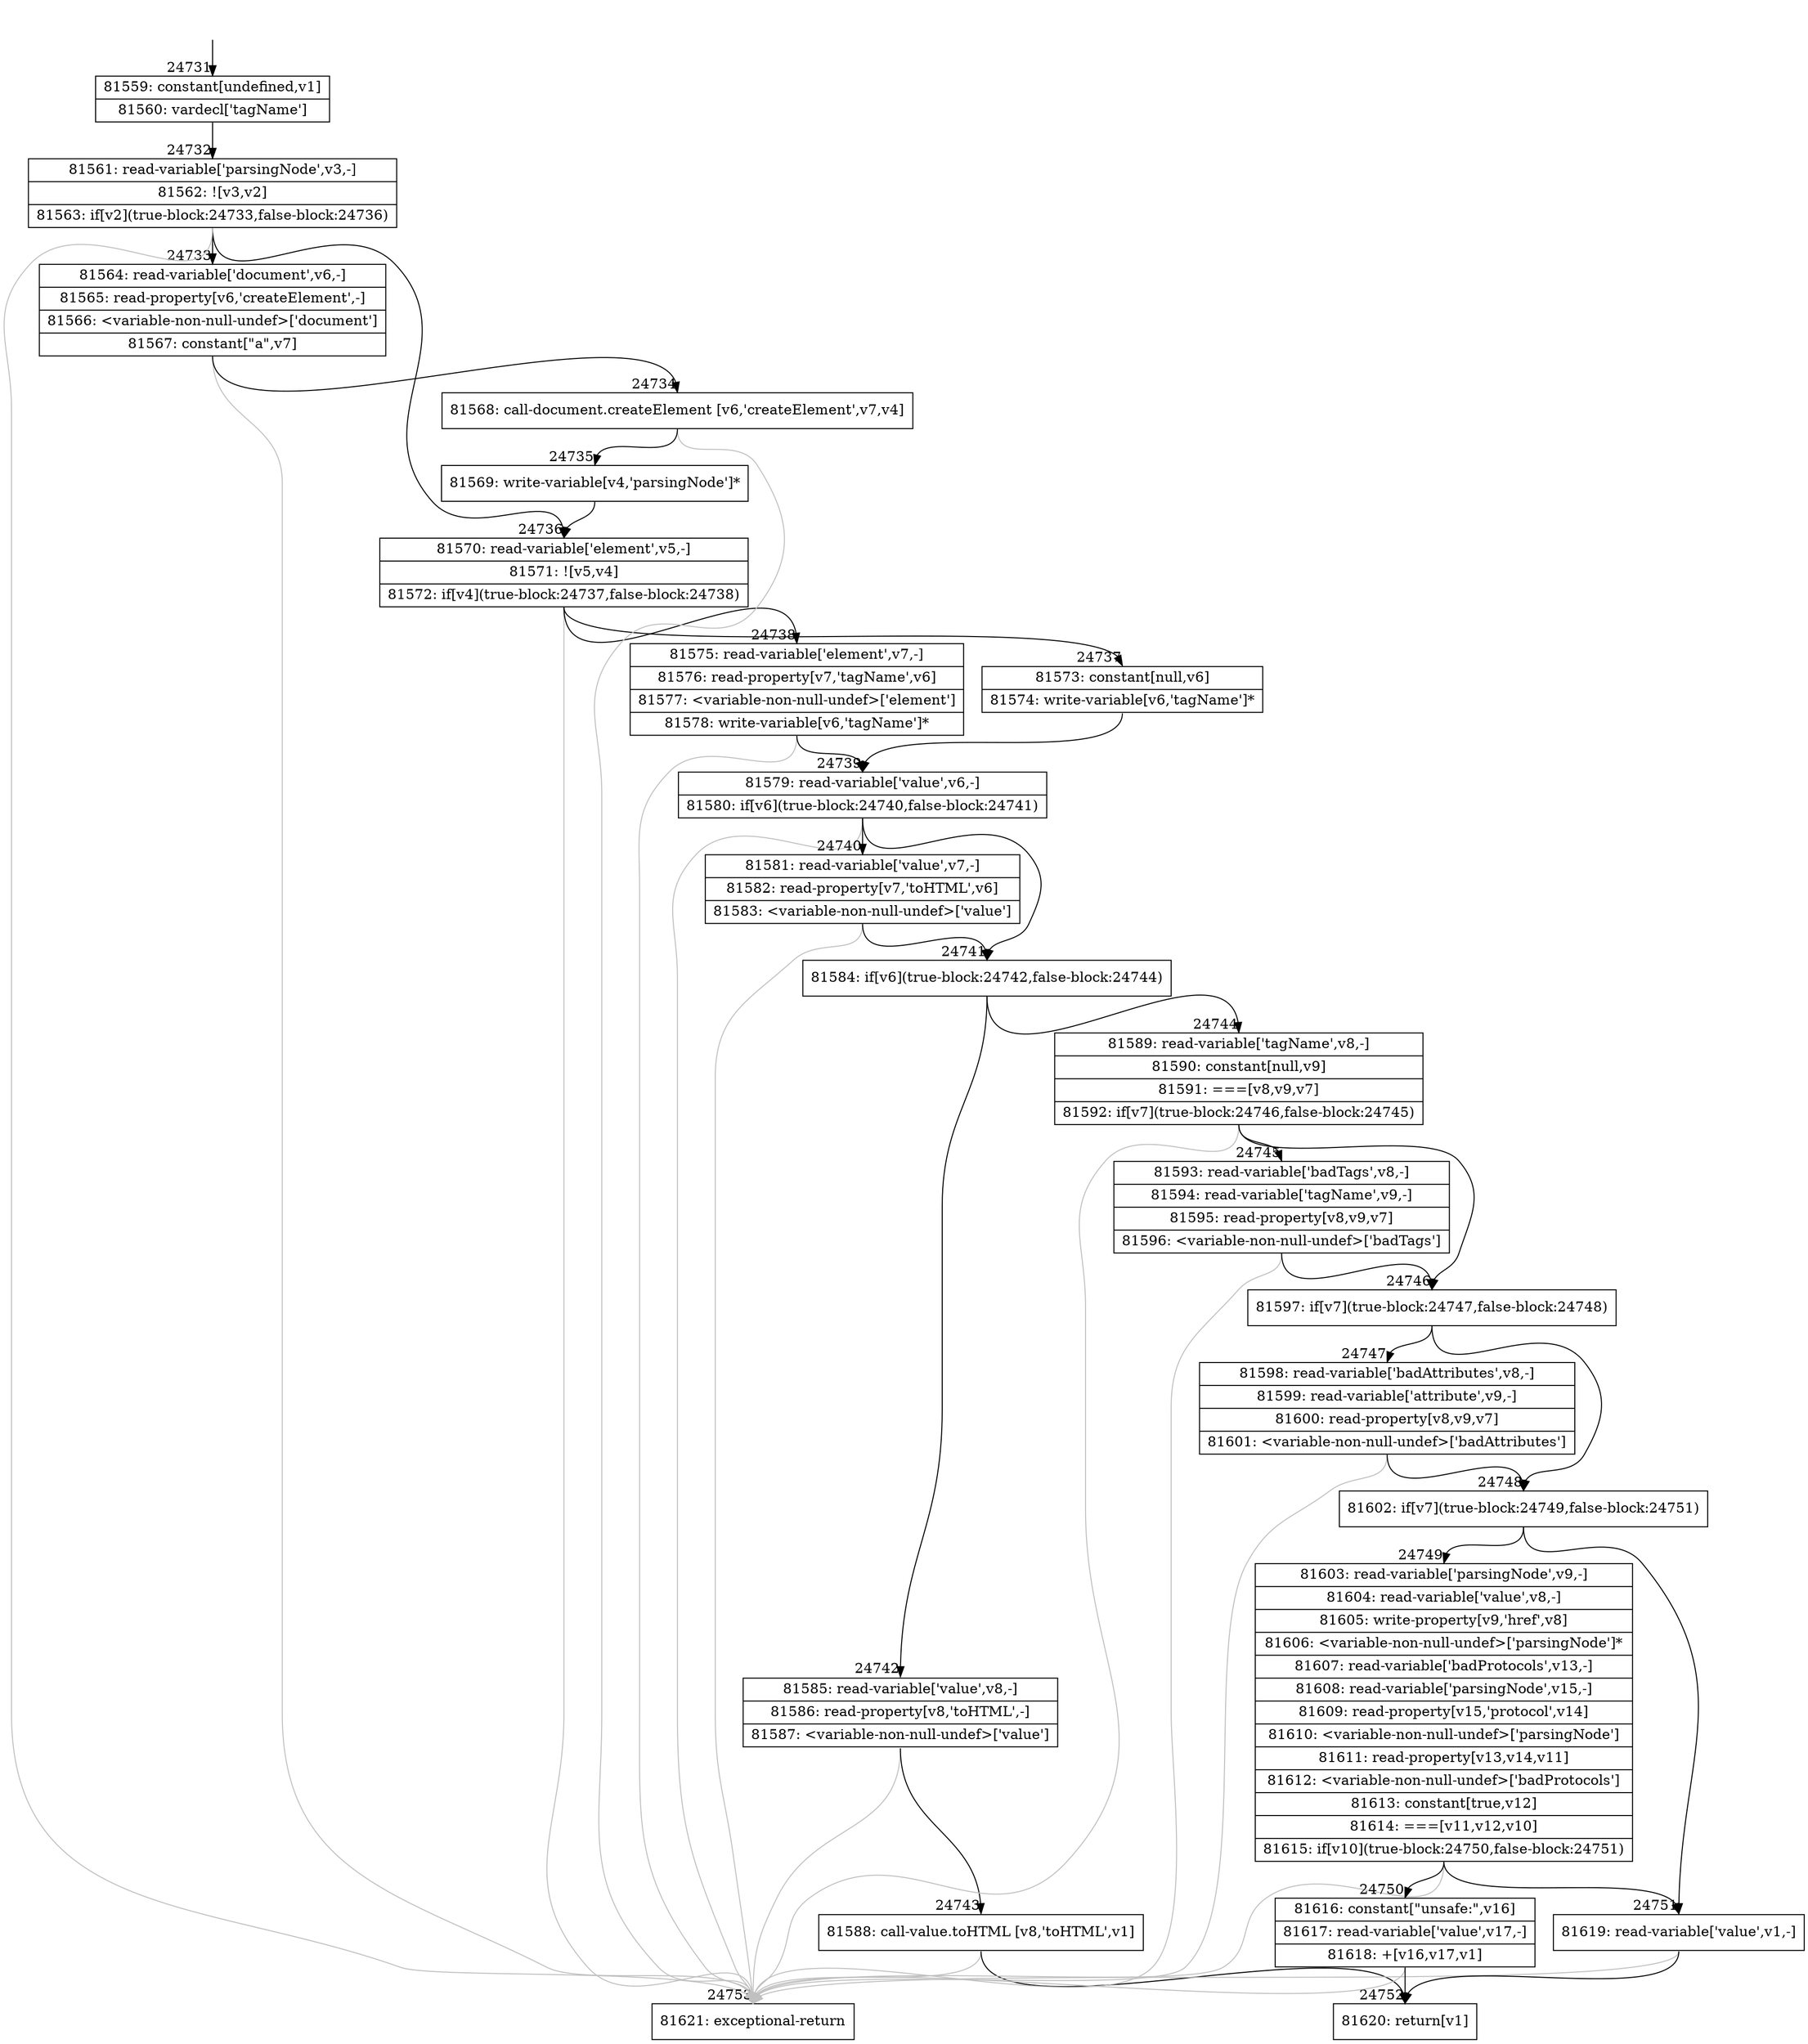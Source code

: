digraph {
rankdir="TD"
BB_entry2172[shape=none,label=""];
BB_entry2172 -> BB24731 [tailport=s, headport=n, headlabel="    24731"]
BB24731 [shape=record label="{81559: constant[undefined,v1]|81560: vardecl['tagName']}" ] 
BB24731 -> BB24732 [tailport=s, headport=n, headlabel="      24732"]
BB24732 [shape=record label="{81561: read-variable['parsingNode',v3,-]|81562: ![v3,v2]|81563: if[v2](true-block:24733,false-block:24736)}" ] 
BB24732 -> BB24733 [tailport=s, headport=n, headlabel="      24733"]
BB24732 -> BB24736 [tailport=s, headport=n, headlabel="      24736"]
BB24732 -> BB24753 [tailport=s, headport=n, color=gray, headlabel="      24753"]
BB24733 [shape=record label="{81564: read-variable['document',v6,-]|81565: read-property[v6,'createElement',-]|81566: \<variable-non-null-undef\>['document']|81567: constant[\"a\",v7]}" ] 
BB24733 -> BB24734 [tailport=s, headport=n, headlabel="      24734"]
BB24733 -> BB24753 [tailport=s, headport=n, color=gray]
BB24734 [shape=record label="{81568: call-document.createElement [v6,'createElement',v7,v4]}" ] 
BB24734 -> BB24735 [tailport=s, headport=n, headlabel="      24735"]
BB24734 -> BB24753 [tailport=s, headport=n, color=gray]
BB24735 [shape=record label="{81569: write-variable[v4,'parsingNode']*}" ] 
BB24735 -> BB24736 [tailport=s, headport=n]
BB24736 [shape=record label="{81570: read-variable['element',v5,-]|81571: ![v5,v4]|81572: if[v4](true-block:24737,false-block:24738)}" ] 
BB24736 -> BB24737 [tailport=s, headport=n, headlabel="      24737"]
BB24736 -> BB24738 [tailport=s, headport=n, headlabel="      24738"]
BB24736 -> BB24753 [tailport=s, headport=n, color=gray]
BB24737 [shape=record label="{81573: constant[null,v6]|81574: write-variable[v6,'tagName']*}" ] 
BB24737 -> BB24739 [tailport=s, headport=n, headlabel="      24739"]
BB24738 [shape=record label="{81575: read-variable['element',v7,-]|81576: read-property[v7,'tagName',v6]|81577: \<variable-non-null-undef\>['element']|81578: write-variable[v6,'tagName']*}" ] 
BB24738 -> BB24739 [tailport=s, headport=n]
BB24738 -> BB24753 [tailport=s, headport=n, color=gray]
BB24739 [shape=record label="{81579: read-variable['value',v6,-]|81580: if[v6](true-block:24740,false-block:24741)}" ] 
BB24739 -> BB24741 [tailport=s, headport=n, headlabel="      24741"]
BB24739 -> BB24740 [tailport=s, headport=n, headlabel="      24740"]
BB24739 -> BB24753 [tailport=s, headport=n, color=gray]
BB24740 [shape=record label="{81581: read-variable['value',v7,-]|81582: read-property[v7,'toHTML',v6]|81583: \<variable-non-null-undef\>['value']}" ] 
BB24740 -> BB24741 [tailport=s, headport=n]
BB24740 -> BB24753 [tailport=s, headport=n, color=gray]
BB24741 [shape=record label="{81584: if[v6](true-block:24742,false-block:24744)}" ] 
BB24741 -> BB24742 [tailport=s, headport=n, headlabel="      24742"]
BB24741 -> BB24744 [tailport=s, headport=n, headlabel="      24744"]
BB24742 [shape=record label="{81585: read-variable['value',v8,-]|81586: read-property[v8,'toHTML',-]|81587: \<variable-non-null-undef\>['value']}" ] 
BB24742 -> BB24743 [tailport=s, headport=n, headlabel="      24743"]
BB24742 -> BB24753 [tailport=s, headport=n, color=gray]
BB24743 [shape=record label="{81588: call-value.toHTML [v8,'toHTML',v1]}" ] 
BB24743 -> BB24752 [tailport=s, headport=n, headlabel="      24752"]
BB24743 -> BB24753 [tailport=s, headport=n, color=gray]
BB24744 [shape=record label="{81589: read-variable['tagName',v8,-]|81590: constant[null,v9]|81591: ===[v8,v9,v7]|81592: if[v7](true-block:24746,false-block:24745)}" ] 
BB24744 -> BB24746 [tailport=s, headport=n, headlabel="      24746"]
BB24744 -> BB24745 [tailport=s, headport=n, headlabel="      24745"]
BB24744 -> BB24753 [tailport=s, headport=n, color=gray]
BB24745 [shape=record label="{81593: read-variable['badTags',v8,-]|81594: read-variable['tagName',v9,-]|81595: read-property[v8,v9,v7]|81596: \<variable-non-null-undef\>['badTags']}" ] 
BB24745 -> BB24746 [tailport=s, headport=n]
BB24745 -> BB24753 [tailport=s, headport=n, color=gray]
BB24746 [shape=record label="{81597: if[v7](true-block:24747,false-block:24748)}" ] 
BB24746 -> BB24748 [tailport=s, headport=n, headlabel="      24748"]
BB24746 -> BB24747 [tailport=s, headport=n, headlabel="      24747"]
BB24747 [shape=record label="{81598: read-variable['badAttributes',v8,-]|81599: read-variable['attribute',v9,-]|81600: read-property[v8,v9,v7]|81601: \<variable-non-null-undef\>['badAttributes']}" ] 
BB24747 -> BB24748 [tailport=s, headport=n]
BB24747 -> BB24753 [tailport=s, headport=n, color=gray]
BB24748 [shape=record label="{81602: if[v7](true-block:24749,false-block:24751)}" ] 
BB24748 -> BB24749 [tailport=s, headport=n, headlabel="      24749"]
BB24748 -> BB24751 [tailport=s, headport=n, headlabel="      24751"]
BB24749 [shape=record label="{81603: read-variable['parsingNode',v9,-]|81604: read-variable['value',v8,-]|81605: write-property[v9,'href',v8]|81606: \<variable-non-null-undef\>['parsingNode']*|81607: read-variable['badProtocols',v13,-]|81608: read-variable['parsingNode',v15,-]|81609: read-property[v15,'protocol',v14]|81610: \<variable-non-null-undef\>['parsingNode']|81611: read-property[v13,v14,v11]|81612: \<variable-non-null-undef\>['badProtocols']|81613: constant[true,v12]|81614: ===[v11,v12,v10]|81615: if[v10](true-block:24750,false-block:24751)}" ] 
BB24749 -> BB24750 [tailport=s, headport=n, headlabel="      24750"]
BB24749 -> BB24751 [tailport=s, headport=n]
BB24749 -> BB24753 [tailport=s, headport=n, color=gray]
BB24750 [shape=record label="{81616: constant[\"unsafe:\",v16]|81617: read-variable['value',v17,-]|81618: +[v16,v17,v1]}" ] 
BB24750 -> BB24752 [tailport=s, headport=n]
BB24750 -> BB24753 [tailport=s, headport=n, color=gray]
BB24751 [shape=record label="{81619: read-variable['value',v1,-]}" ] 
BB24751 -> BB24752 [tailport=s, headport=n]
BB24751 -> BB24753 [tailport=s, headport=n, color=gray]
BB24752 [shape=record label="{81620: return[v1]}" ] 
BB24753 [shape=record label="{81621: exceptional-return}" ] 
//#$~ 46303
}
